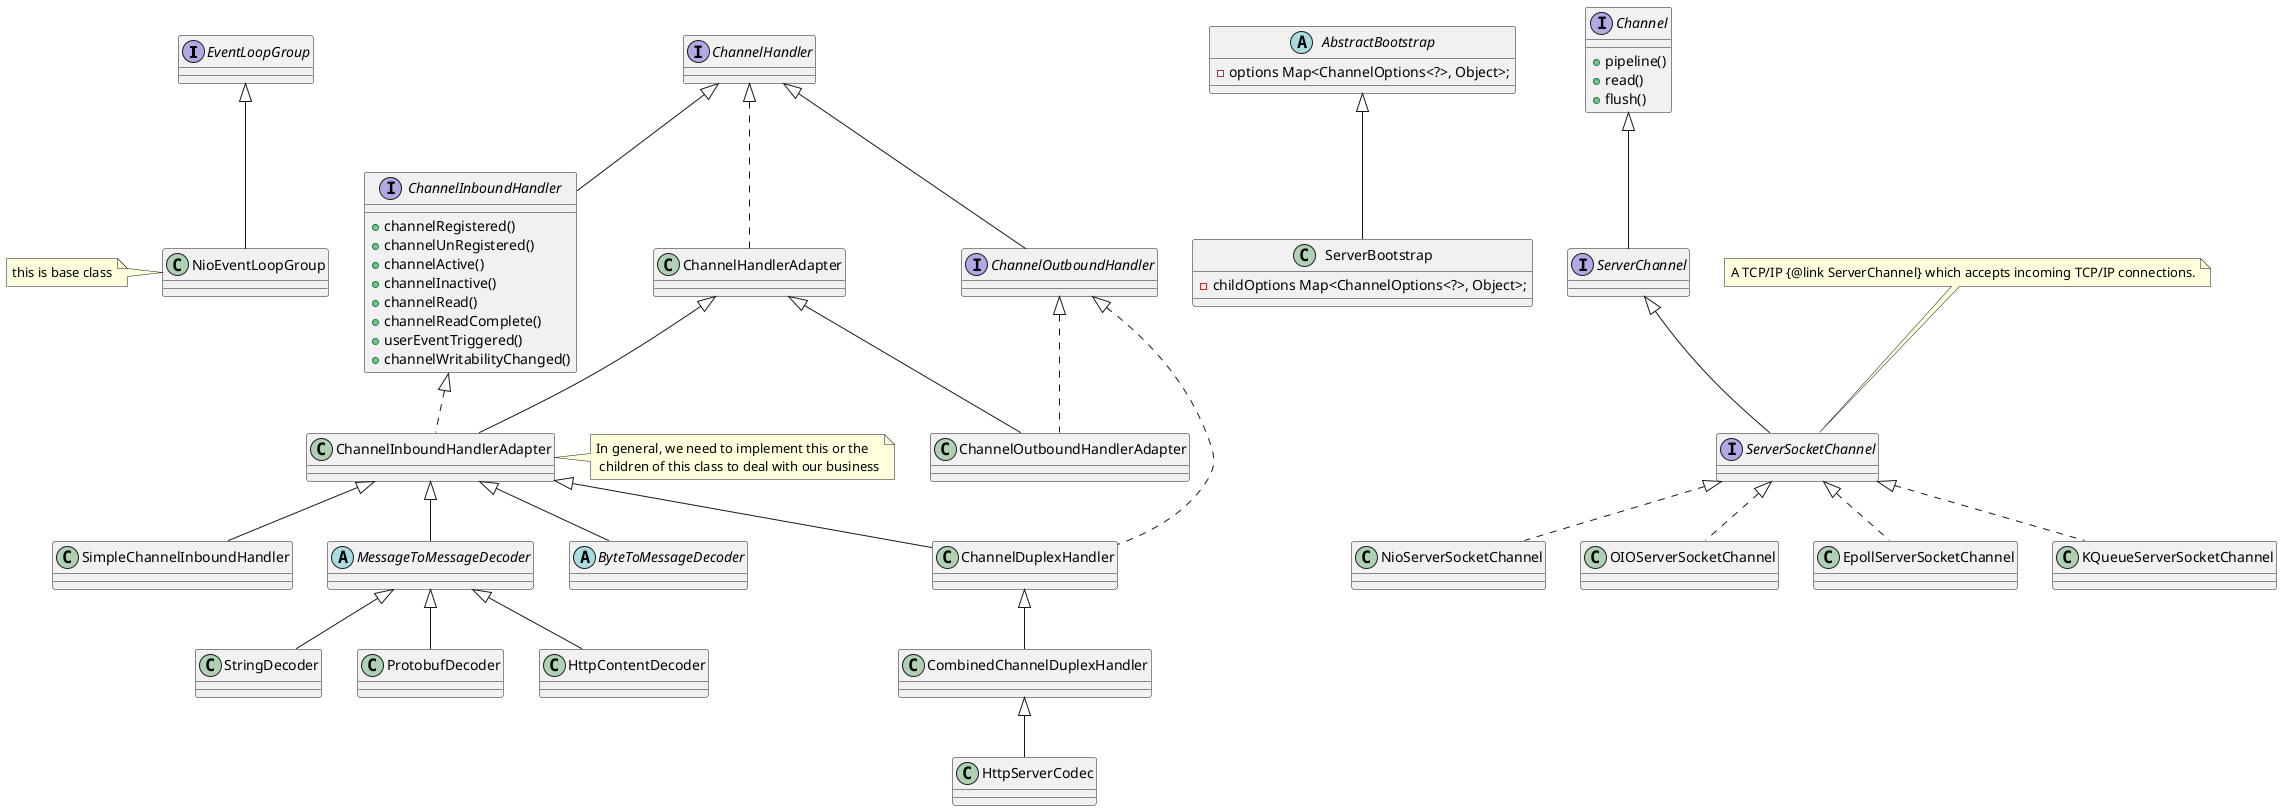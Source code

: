 @startuml
interface EventLoopGroup
class NioEventLoopGroup {
}

note left of NioEventLoopGroup: this is base class
EventLoopGroup <|-- NioEventLoopGroup

abstract AbstractBootstrap {
    -options Map<ChannelOptions<?>, Object>;
}
class ServerBootstrap {
    -childOptions Map<ChannelOptions<?>, Object>;
}
AbstractBootstrap <|-- ServerBootstrap

interface Channel {
    +pipeline()
    +read()
    +flush()
}
interface ServerChannel
interface ServerSocketChannel
note top of ServerSocketChannel: A TCP/IP {@link ServerChannel} which accepts incoming TCP/IP connections.

class NioServerSocketChannel
class OIOServerSocketChannel
class EpollServerSocketChannel
class KQueueServerSocketChannel

Channel <|-- ServerChannel
ServerChannel <|-- ServerSocketChannel
ServerSocketChannel <|.. NioServerSocketChannel
ServerSocketChannel <|.. OIOServerSocketChannel
ServerSocketChannel <|.. EpollServerSocketChannel
ServerSocketChannel <|.. KQueueServerSocketChannel

interface ChannelHandler
class ChannelHandlerAdapter
interface ChannelOutboundHandler
interface ChannelInboundHandler {
    +channelRegistered()
    +channelUnRegistered()
    +channelActive()
    +channelInactive()
    +channelRead()
    +channelReadComplete()
    +userEventTriggered()
    +channelWritabilityChanged()
}
class ChannelOutboundHandlerAdapter

class ChannelInboundHandlerAdapter
class SimpleChannelInboundHandler
abstract class MessageToMessageDecoder
class StringDecoder
class ProtobufDecoder
class HttpContentDecoder
abstract class ByteToMessageDecoder

note right of ChannelInboundHandlerAdapter: In general, we need to implement this or the \n children of this class to deal with our business

ChannelHandler <|.. ChannelHandlerAdapter
ChannelHandler <|-- ChannelOutboundHandler
ChannelHandler <|-- ChannelInboundHandler
ChannelHandlerAdapter <|-- ChannelOutboundHandlerAdapter
ChannelHandlerAdapter <|-- ChannelInboundHandlerAdapter
ChannelInboundHandler <|.. ChannelInboundHandlerAdapter
ChannelOutboundHandler <|.. ChannelOutboundHandlerAdapter
ChannelInboundHandlerAdapter <|-- SimpleChannelInboundHandler
ChannelInboundHandlerAdapter <|-- MessageToMessageDecoder
MessageToMessageDecoder <|-- StringDecoder
MessageToMessageDecoder <|-- ProtobufDecoder
MessageToMessageDecoder <|-- HttpContentDecoder
ChannelInboundHandlerAdapter <|-- ByteToMessageDecoder

CombinedChannelDuplexHandler <|-- HttpServerCodec
ChannelDuplexHandler <|-- CombinedChannelDuplexHandler
ChannelInboundHandlerAdapter <|-- ChannelDuplexHandler
ChannelOutboundHandler <|.. ChannelDuplexHandler

@enduml